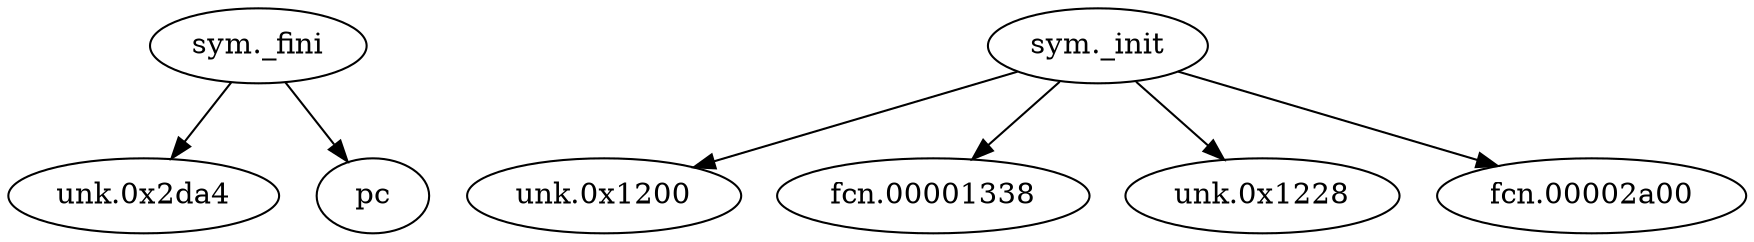 digraph code {
  "0x00002d80" [label="sym._fini"];
  "0x00002d80" -> "0x00002da4";
  "0x00002da4" [label="unk.0x2da4"];
  "0x00002d80" -> "0x00001260";
  "0x00001260" [label="pc"];
  "0x000011dc" [label="sym._init"];
  "0x000011dc" -> "0x00001200";
  "0x00001200" [label="unk.0x1200"];
  "0x000011dc" -> "0x00001338";
  "0x00001338" [label="fcn.00001338"];
  "0x000011dc" -> "0x00001228";
  "0x00001228" [label="unk.0x1228"];
  "0x000011dc" -> "0x00002a00";
  "0x00002a00" [label="fcn.00002a00"];
}
